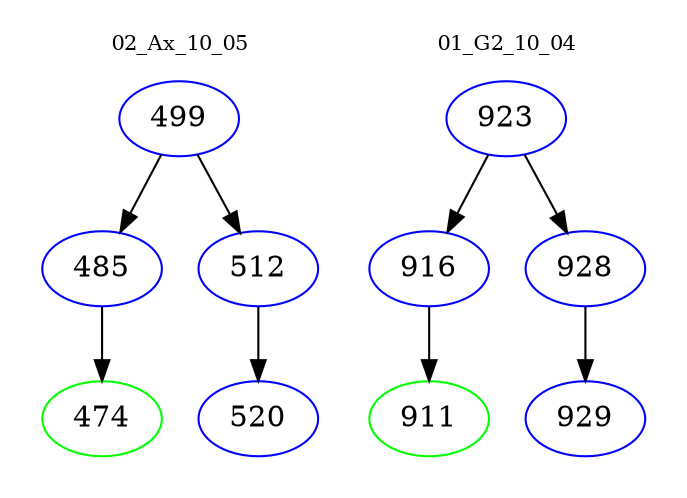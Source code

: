 digraph{
subgraph cluster_0 {
color = white
label = "02_Ax_10_05";
fontsize=10;
T0_499 [label="499", color="blue"]
T0_499 -> T0_485 [color="black"]
T0_485 [label="485", color="blue"]
T0_485 -> T0_474 [color="black"]
T0_474 [label="474", color="green"]
T0_499 -> T0_512 [color="black"]
T0_512 [label="512", color="blue"]
T0_512 -> T0_520 [color="black"]
T0_520 [label="520", color="blue"]
}
subgraph cluster_1 {
color = white
label = "01_G2_10_04";
fontsize=10;
T1_923 [label="923", color="blue"]
T1_923 -> T1_916 [color="black"]
T1_916 [label="916", color="blue"]
T1_916 -> T1_911 [color="black"]
T1_911 [label="911", color="green"]
T1_923 -> T1_928 [color="black"]
T1_928 [label="928", color="blue"]
T1_928 -> T1_929 [color="black"]
T1_929 [label="929", color="blue"]
}
}
